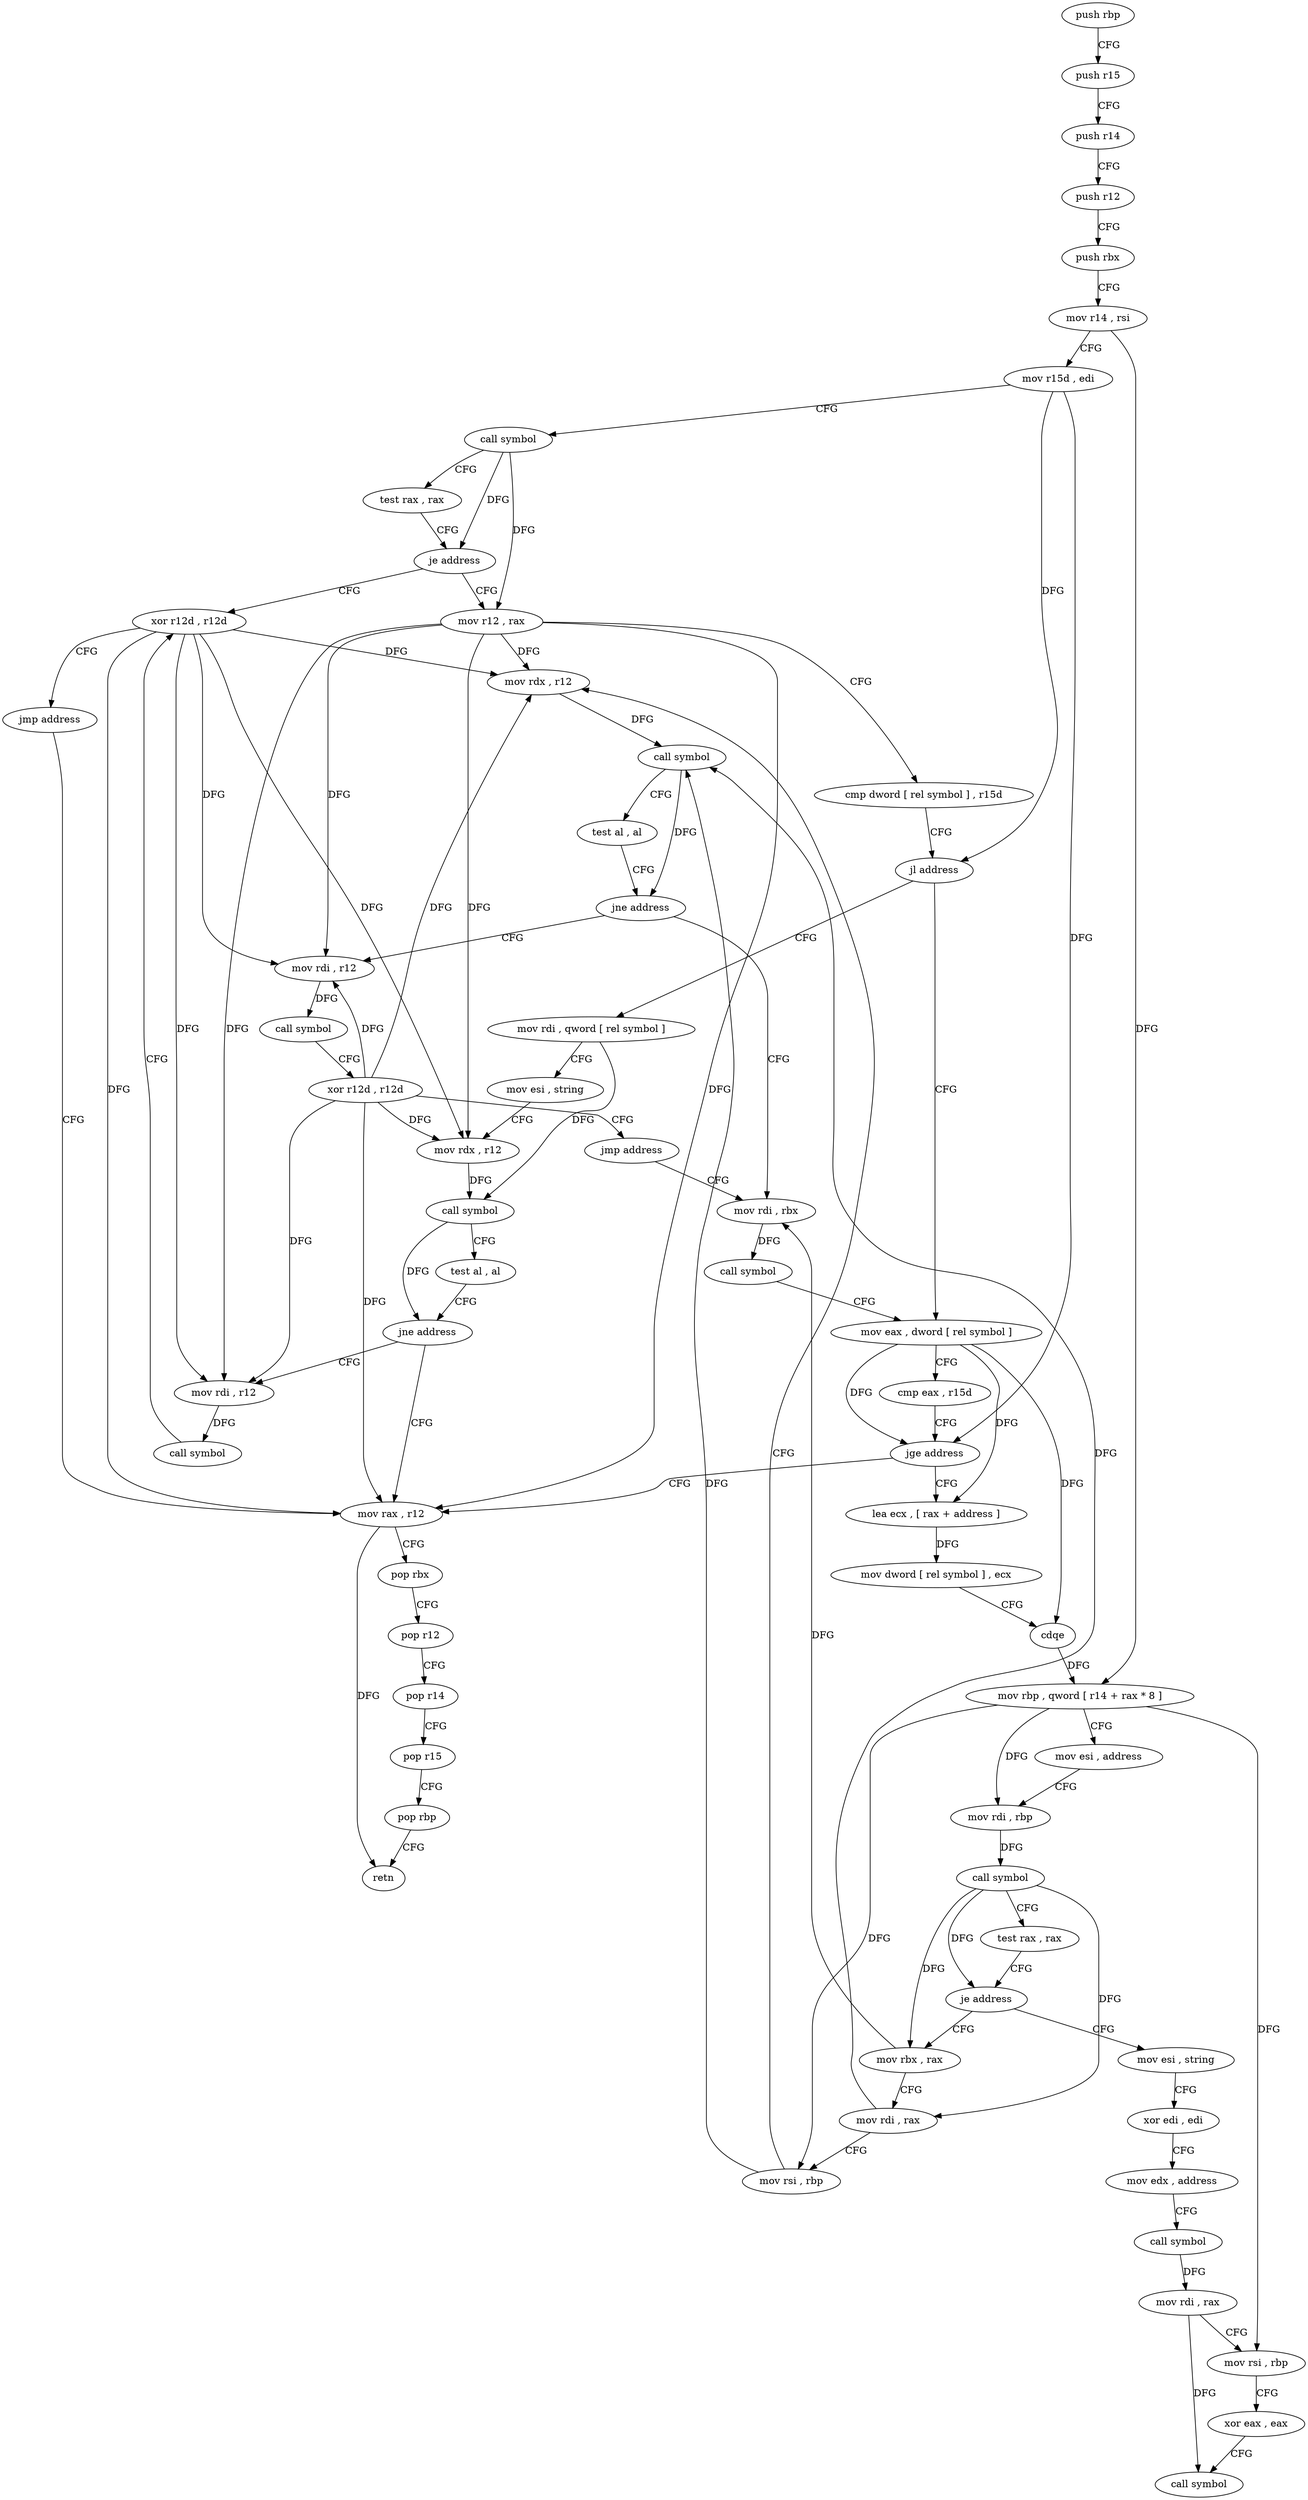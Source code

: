 digraph "func" {
"4214160" [label = "push rbp" ]
"4214161" [label = "push r15" ]
"4214163" [label = "push r14" ]
"4214165" [label = "push r12" ]
"4214167" [label = "push rbx" ]
"4214168" [label = "mov r14 , rsi" ]
"4214171" [label = "mov r15d , edi" ]
"4214174" [label = "call symbol" ]
"4214179" [label = "test rax , rax" ]
"4214182" [label = "je address" ]
"4214228" [label = "xor r12d , r12d" ]
"4214184" [label = "mov r12 , rax" ]
"4214231" [label = "jmp address" ]
"4214326" [label = "mov rax , r12" ]
"4214187" [label = "cmp dword [ rel symbol ] , r15d" ]
"4214194" [label = "jl address" ]
"4214248" [label = "mov eax , dword [ rel symbol ]" ]
"4214196" [label = "mov rdi , qword [ rel symbol ]" ]
"4214329" [label = "pop rbx" ]
"4214330" [label = "pop r12" ]
"4214332" [label = "pop r14" ]
"4214334" [label = "pop r15" ]
"4214336" [label = "pop rbp" ]
"4214337" [label = "retn" ]
"4214254" [label = "cmp eax , r15d" ]
"4214257" [label = "jge address" ]
"4214259" [label = "lea ecx , [ rax + address ]" ]
"4214203" [label = "mov esi , string" ]
"4214208" [label = "mov rdx , r12" ]
"4214211" [label = "call symbol" ]
"4214216" [label = "test al , al" ]
"4214218" [label = "jne address" ]
"4214220" [label = "mov rdi , r12" ]
"4214262" [label = "mov dword [ rel symbol ] , ecx" ]
"4214268" [label = "cdqe" ]
"4214270" [label = "mov rbp , qword [ r14 + rax * 8 ]" ]
"4214274" [label = "mov esi , address" ]
"4214279" [label = "mov rdi , rbp" ]
"4214282" [label = "call symbol" ]
"4214287" [label = "test rax , rax" ]
"4214290" [label = "je address" ]
"4214338" [label = "mov esi , string" ]
"4214292" [label = "mov rbx , rax" ]
"4214223" [label = "call symbol" ]
"4214343" [label = "xor edi , edi" ]
"4214345" [label = "mov edx , address" ]
"4214350" [label = "call symbol" ]
"4214355" [label = "mov rdi , rax" ]
"4214358" [label = "mov rsi , rbp" ]
"4214361" [label = "xor eax , eax" ]
"4214363" [label = "call symbol" ]
"4214295" [label = "mov rdi , rax" ]
"4214298" [label = "mov rsi , rbp" ]
"4214301" [label = "mov rdx , r12" ]
"4214304" [label = "call symbol" ]
"4214309" [label = "test al , al" ]
"4214311" [label = "jne address" ]
"4214240" [label = "mov rdi , rbx" ]
"4214313" [label = "mov rdi , r12" ]
"4214243" [label = "call symbol" ]
"4214316" [label = "call symbol" ]
"4214321" [label = "xor r12d , r12d" ]
"4214324" [label = "jmp address" ]
"4214160" -> "4214161" [ label = "CFG" ]
"4214161" -> "4214163" [ label = "CFG" ]
"4214163" -> "4214165" [ label = "CFG" ]
"4214165" -> "4214167" [ label = "CFG" ]
"4214167" -> "4214168" [ label = "CFG" ]
"4214168" -> "4214171" [ label = "CFG" ]
"4214168" -> "4214270" [ label = "DFG" ]
"4214171" -> "4214174" [ label = "CFG" ]
"4214171" -> "4214194" [ label = "DFG" ]
"4214171" -> "4214257" [ label = "DFG" ]
"4214174" -> "4214179" [ label = "CFG" ]
"4214174" -> "4214182" [ label = "DFG" ]
"4214174" -> "4214184" [ label = "DFG" ]
"4214179" -> "4214182" [ label = "CFG" ]
"4214182" -> "4214228" [ label = "CFG" ]
"4214182" -> "4214184" [ label = "CFG" ]
"4214228" -> "4214231" [ label = "CFG" ]
"4214228" -> "4214326" [ label = "DFG" ]
"4214228" -> "4214208" [ label = "DFG" ]
"4214228" -> "4214220" [ label = "DFG" ]
"4214228" -> "4214301" [ label = "DFG" ]
"4214228" -> "4214313" [ label = "DFG" ]
"4214184" -> "4214187" [ label = "CFG" ]
"4214184" -> "4214326" [ label = "DFG" ]
"4214184" -> "4214208" [ label = "DFG" ]
"4214184" -> "4214220" [ label = "DFG" ]
"4214184" -> "4214301" [ label = "DFG" ]
"4214184" -> "4214313" [ label = "DFG" ]
"4214231" -> "4214326" [ label = "CFG" ]
"4214326" -> "4214329" [ label = "CFG" ]
"4214326" -> "4214337" [ label = "DFG" ]
"4214187" -> "4214194" [ label = "CFG" ]
"4214194" -> "4214248" [ label = "CFG" ]
"4214194" -> "4214196" [ label = "CFG" ]
"4214248" -> "4214254" [ label = "CFG" ]
"4214248" -> "4214257" [ label = "DFG" ]
"4214248" -> "4214259" [ label = "DFG" ]
"4214248" -> "4214268" [ label = "DFG" ]
"4214196" -> "4214203" [ label = "CFG" ]
"4214196" -> "4214211" [ label = "DFG" ]
"4214329" -> "4214330" [ label = "CFG" ]
"4214330" -> "4214332" [ label = "CFG" ]
"4214332" -> "4214334" [ label = "CFG" ]
"4214334" -> "4214336" [ label = "CFG" ]
"4214336" -> "4214337" [ label = "CFG" ]
"4214254" -> "4214257" [ label = "CFG" ]
"4214257" -> "4214326" [ label = "CFG" ]
"4214257" -> "4214259" [ label = "CFG" ]
"4214259" -> "4214262" [ label = "DFG" ]
"4214203" -> "4214208" [ label = "CFG" ]
"4214208" -> "4214211" [ label = "DFG" ]
"4214211" -> "4214216" [ label = "CFG" ]
"4214211" -> "4214218" [ label = "DFG" ]
"4214216" -> "4214218" [ label = "CFG" ]
"4214218" -> "4214326" [ label = "CFG" ]
"4214218" -> "4214220" [ label = "CFG" ]
"4214220" -> "4214223" [ label = "DFG" ]
"4214262" -> "4214268" [ label = "CFG" ]
"4214268" -> "4214270" [ label = "DFG" ]
"4214270" -> "4214274" [ label = "CFG" ]
"4214270" -> "4214279" [ label = "DFG" ]
"4214270" -> "4214358" [ label = "DFG" ]
"4214270" -> "4214298" [ label = "DFG" ]
"4214274" -> "4214279" [ label = "CFG" ]
"4214279" -> "4214282" [ label = "DFG" ]
"4214282" -> "4214287" [ label = "CFG" ]
"4214282" -> "4214290" [ label = "DFG" ]
"4214282" -> "4214292" [ label = "DFG" ]
"4214282" -> "4214295" [ label = "DFG" ]
"4214287" -> "4214290" [ label = "CFG" ]
"4214290" -> "4214338" [ label = "CFG" ]
"4214290" -> "4214292" [ label = "CFG" ]
"4214338" -> "4214343" [ label = "CFG" ]
"4214292" -> "4214295" [ label = "CFG" ]
"4214292" -> "4214240" [ label = "DFG" ]
"4214223" -> "4214228" [ label = "CFG" ]
"4214343" -> "4214345" [ label = "CFG" ]
"4214345" -> "4214350" [ label = "CFG" ]
"4214350" -> "4214355" [ label = "DFG" ]
"4214355" -> "4214358" [ label = "CFG" ]
"4214355" -> "4214363" [ label = "DFG" ]
"4214358" -> "4214361" [ label = "CFG" ]
"4214361" -> "4214363" [ label = "CFG" ]
"4214295" -> "4214298" [ label = "CFG" ]
"4214295" -> "4214304" [ label = "DFG" ]
"4214298" -> "4214301" [ label = "CFG" ]
"4214298" -> "4214304" [ label = "DFG" ]
"4214301" -> "4214304" [ label = "DFG" ]
"4214304" -> "4214309" [ label = "CFG" ]
"4214304" -> "4214311" [ label = "DFG" ]
"4214309" -> "4214311" [ label = "CFG" ]
"4214311" -> "4214240" [ label = "CFG" ]
"4214311" -> "4214313" [ label = "CFG" ]
"4214240" -> "4214243" [ label = "DFG" ]
"4214313" -> "4214316" [ label = "DFG" ]
"4214243" -> "4214248" [ label = "CFG" ]
"4214316" -> "4214321" [ label = "CFG" ]
"4214321" -> "4214324" [ label = "CFG" ]
"4214321" -> "4214326" [ label = "DFG" ]
"4214321" -> "4214208" [ label = "DFG" ]
"4214321" -> "4214220" [ label = "DFG" ]
"4214321" -> "4214301" [ label = "DFG" ]
"4214321" -> "4214313" [ label = "DFG" ]
"4214324" -> "4214240" [ label = "CFG" ]
}
